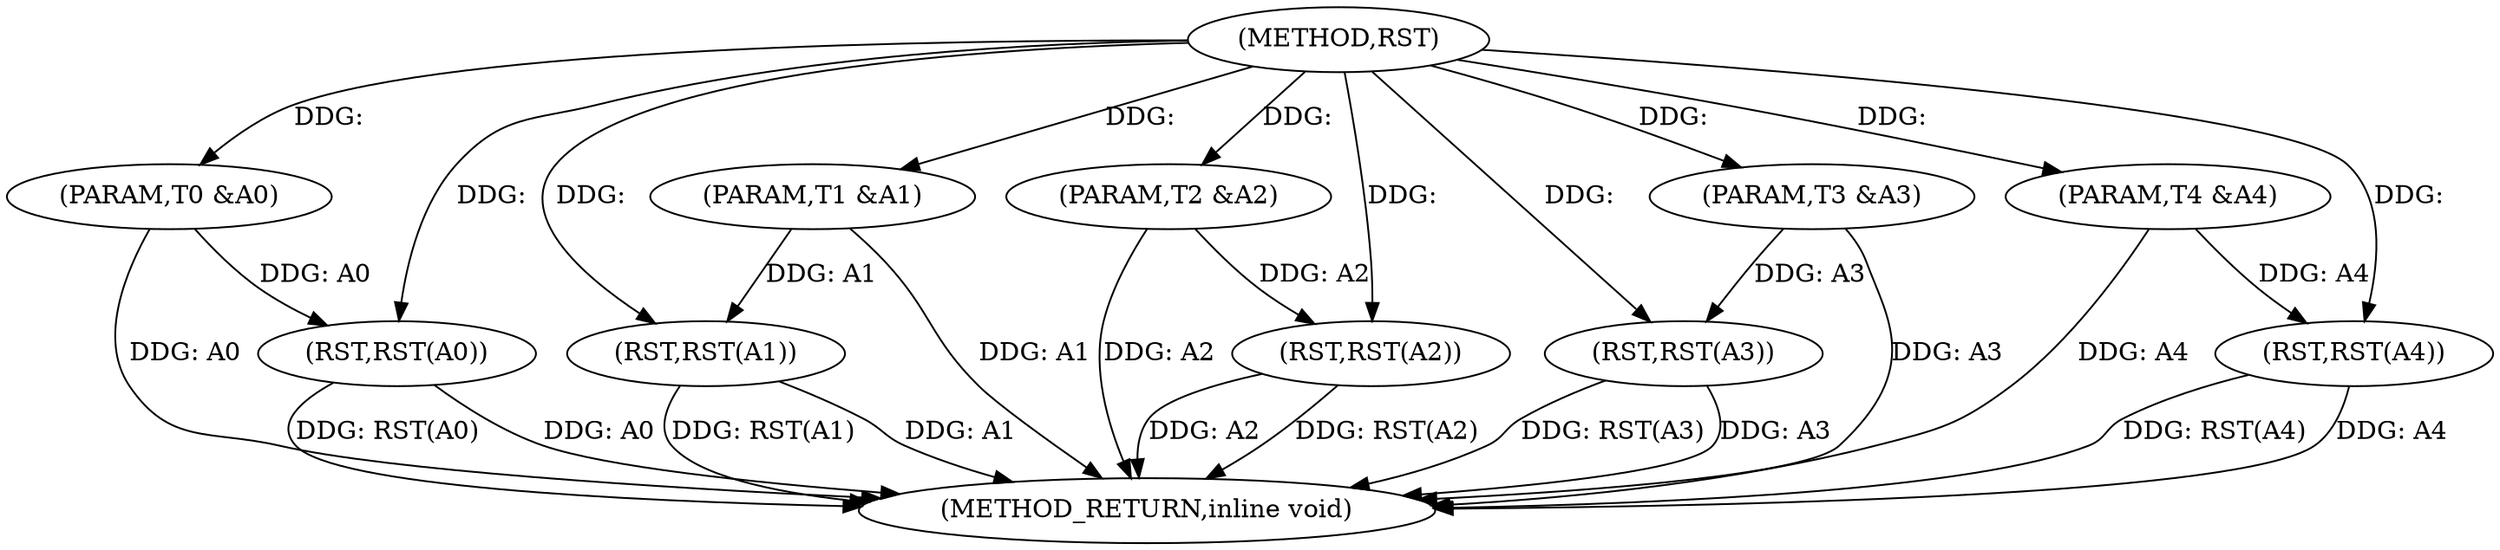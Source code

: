 digraph "RST" {  
"1000905" [label = "(METHOD,RST)" ]
"1000926" [label = "(METHOD_RETURN,inline void)" ]
"1000906" [label = "(PARAM,T0 &A0)" ]
"1000907" [label = "(PARAM,T1 &A1)" ]
"1000908" [label = "(PARAM,T2 &A2)" ]
"1000909" [label = "(PARAM,T3 &A3)" ]
"1000910" [label = "(PARAM,T4 &A4)" ]
"1000913" [label = "(RST,RST(A0))" ]
"1000916" [label = "(RST,RST(A1))" ]
"1000919" [label = "(RST,RST(A2))" ]
"1000922" [label = "(RST,RST(A3))" ]
"1000924" [label = "(RST,RST(A4))" ]
  "1000906" -> "1000926"  [ label = "DDG: A0"] 
  "1000907" -> "1000926"  [ label = "DDG: A1"] 
  "1000908" -> "1000926"  [ label = "DDG: A2"] 
  "1000909" -> "1000926"  [ label = "DDG: A3"] 
  "1000910" -> "1000926"  [ label = "DDG: A4"] 
  "1000913" -> "1000926"  [ label = "DDG: A0"] 
  "1000913" -> "1000926"  [ label = "DDG: RST(A0)"] 
  "1000916" -> "1000926"  [ label = "DDG: A1"] 
  "1000916" -> "1000926"  [ label = "DDG: RST(A1)"] 
  "1000919" -> "1000926"  [ label = "DDG: A2"] 
  "1000919" -> "1000926"  [ label = "DDG: RST(A2)"] 
  "1000922" -> "1000926"  [ label = "DDG: A3"] 
  "1000922" -> "1000926"  [ label = "DDG: RST(A3)"] 
  "1000924" -> "1000926"  [ label = "DDG: A4"] 
  "1000924" -> "1000926"  [ label = "DDG: RST(A4)"] 
  "1000905" -> "1000906"  [ label = "DDG: "] 
  "1000905" -> "1000907"  [ label = "DDG: "] 
  "1000905" -> "1000908"  [ label = "DDG: "] 
  "1000905" -> "1000909"  [ label = "DDG: "] 
  "1000905" -> "1000910"  [ label = "DDG: "] 
  "1000906" -> "1000913"  [ label = "DDG: A0"] 
  "1000905" -> "1000913"  [ label = "DDG: "] 
  "1000907" -> "1000916"  [ label = "DDG: A1"] 
  "1000905" -> "1000916"  [ label = "DDG: "] 
  "1000908" -> "1000919"  [ label = "DDG: A2"] 
  "1000905" -> "1000919"  [ label = "DDG: "] 
  "1000909" -> "1000922"  [ label = "DDG: A3"] 
  "1000905" -> "1000922"  [ label = "DDG: "] 
  "1000910" -> "1000924"  [ label = "DDG: A4"] 
  "1000905" -> "1000924"  [ label = "DDG: "] 
}
